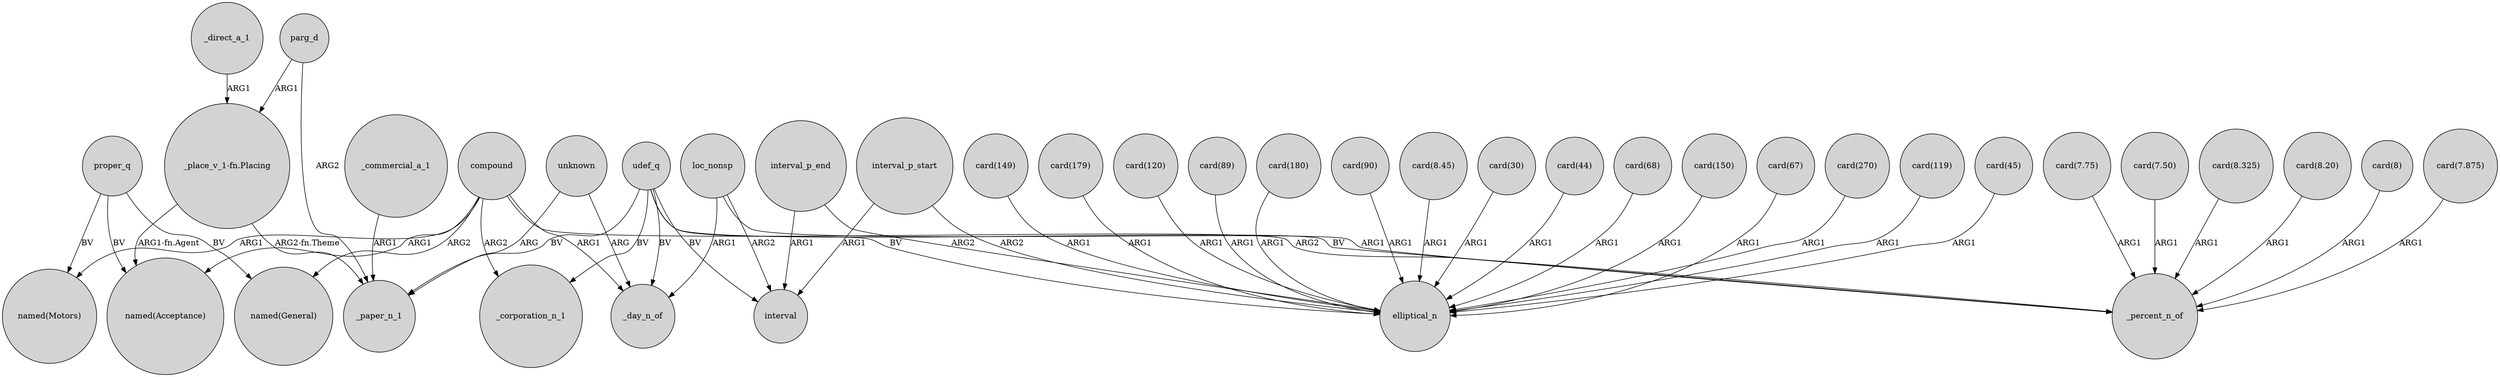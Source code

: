 digraph {
	node [shape=circle style=filled]
	proper_q -> "named(Acceptance)" [label=BV]
	"card(150)" -> elliptical_n [label=ARG1]
	"card(67)" -> elliptical_n [label=ARG1]
	parg_d -> "_place_v_1-fn.Placing" [label=ARG1]
	unknown -> _paper_n_1 [label=ARG]
	loc_nonsp -> interval [label=ARG2]
	_direct_a_1 -> "_place_v_1-fn.Placing" [label=ARG1]
	udef_q -> elliptical_n [label=BV]
	unknown -> _day_n_of [label=ARG]
	"_place_v_1-fn.Placing" -> _paper_n_1 [label="ARG2-fn.Theme"]
	proper_q -> "named(Motors)" [label=BV]
	"card(270)" -> elliptical_n [label=ARG1]
	"card(119)" -> elliptical_n [label=ARG1]
	proper_q -> "named(General)" [label=BV]
	"card(45)" -> elliptical_n [label=ARG1]
	compound -> _corporation_n_1 [label=ARG2]
	interval_p_end -> elliptical_n [label=ARG2]
	"card(149)" -> elliptical_n [label=ARG1]
	udef_q -> _day_n_of [label=BV]
	loc_nonsp -> _day_n_of [label=ARG1]
	interval_p_start -> elliptical_n [label=ARG2]
	compound -> "named(General)" [label=ARG2]
	loc_nonsp -> _percent_n_of [label=ARG1]
	"card(7.50)" -> _percent_n_of [label=ARG1]
	parg_d -> _paper_n_1 [label=ARG2]
	compound -> _percent_n_of [label=ARG2]
	"_place_v_1-fn.Placing" -> "named(Acceptance)" [label="ARG1-fn.Agent"]
	"card(8.325)" -> _percent_n_of [label=ARG1]
	"card(179)" -> elliptical_n [label=ARG1]
	udef_q -> _corporation_n_1 [label=BV]
	"card(8.20)" -> _percent_n_of [label=ARG1]
	interval_p_start -> interval [label=ARG1]
	"card(120)" -> elliptical_n [label=ARG1]
	compound -> _day_n_of [label=ARG1]
	"card(89)" -> elliptical_n [label=ARG1]
	"card(180)" -> elliptical_n [label=ARG1]
	_commercial_a_1 -> _paper_n_1 [label=ARG1]
	"card(90)" -> elliptical_n [label=ARG1]
	udef_q -> _paper_n_1 [label=BV]
	interval_p_end -> interval [label=ARG1]
	"card(8.45)" -> elliptical_n [label=ARG1]
	compound -> "named(Acceptance)" [label=ARG1]
	"card(8)" -> _percent_n_of [label=ARG1]
	"card(30)" -> elliptical_n [label=ARG1]
	udef_q -> _percent_n_of [label=BV]
	"card(44)" -> elliptical_n [label=ARG1]
	"card(7.875)" -> _percent_n_of [label=ARG1]
	"card(7.75)" -> _percent_n_of [label=ARG1]
	udef_q -> interval [label=BV]
	compound -> "named(Motors)" [label=ARG1]
	"card(68)" -> elliptical_n [label=ARG1]
}
